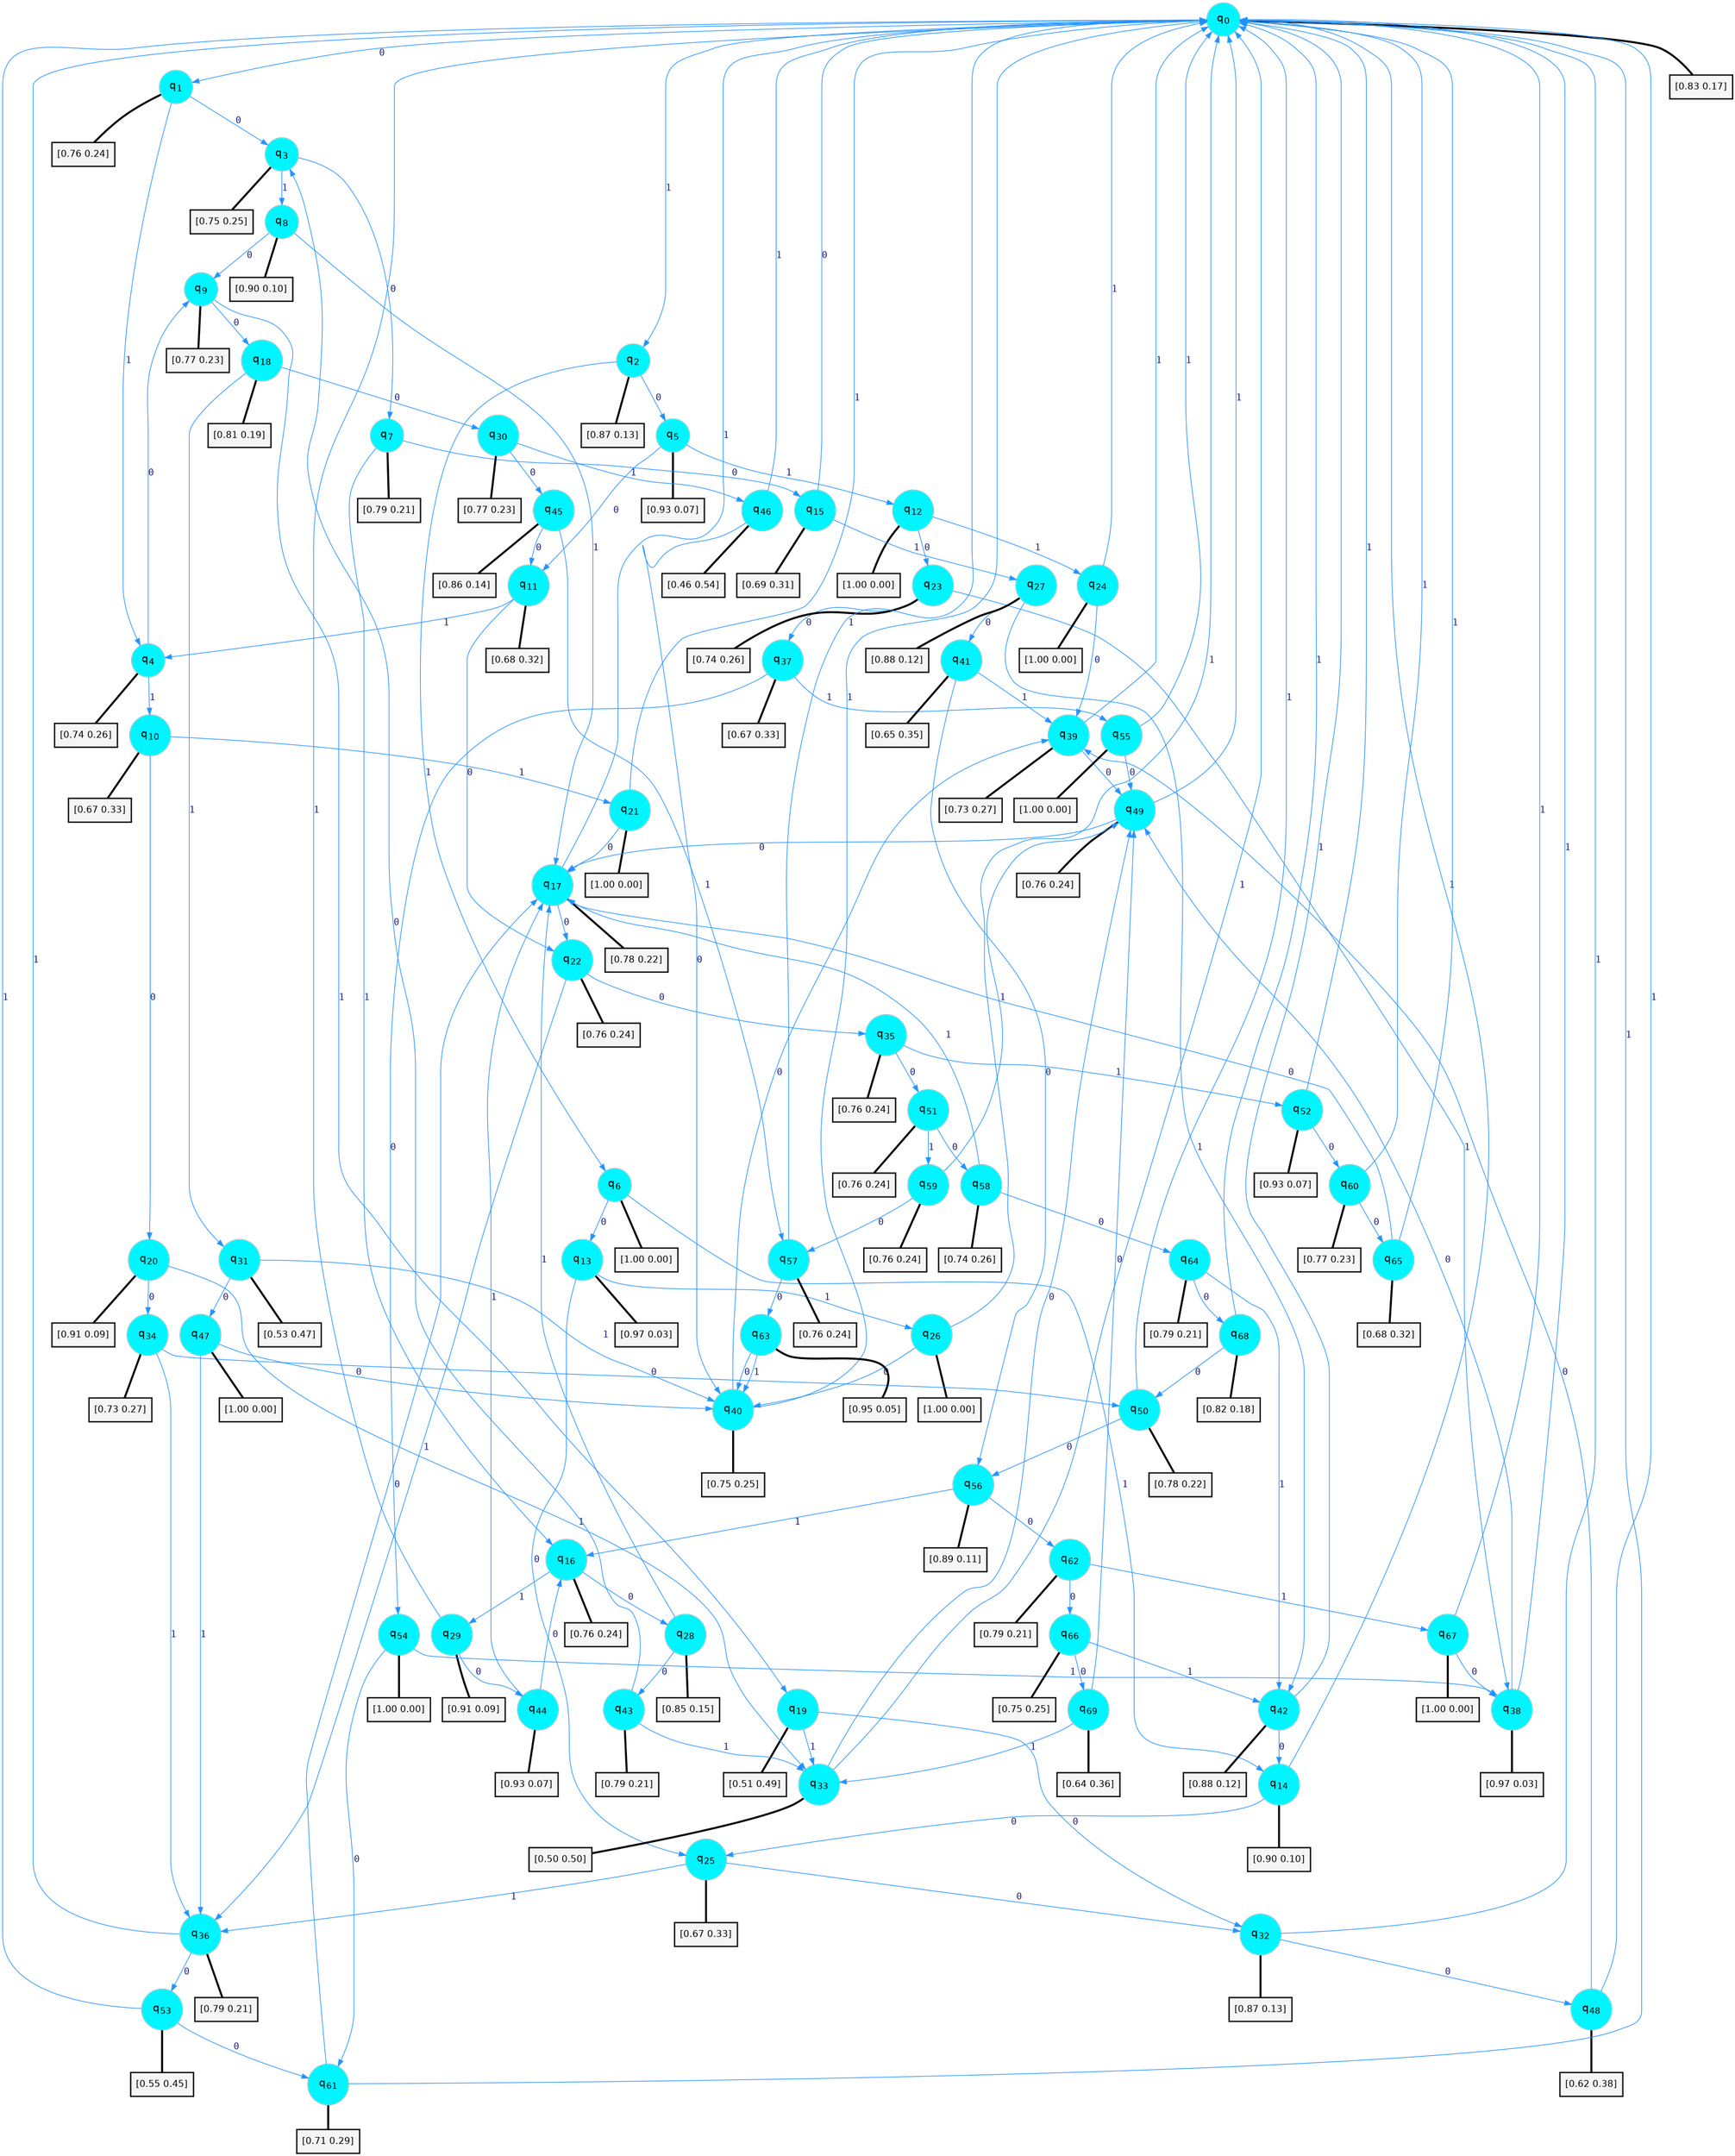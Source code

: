 digraph G {
graph [
bgcolor=transparent, dpi=300, rankdir=TD, size="40,25"];
node [
color=gray, fillcolor=turquoise1, fontcolor=black, fontname=Helvetica, fontsize=16, fontweight=bold, shape=circle, style=filled];
edge [
arrowsize=1, color=dodgerblue1, fontcolor=midnightblue, fontname=courier, fontweight=bold, penwidth=1, style=solid, weight=20];
0[label=<q<SUB>0</SUB>>];
1[label=<q<SUB>1</SUB>>];
2[label=<q<SUB>2</SUB>>];
3[label=<q<SUB>3</SUB>>];
4[label=<q<SUB>4</SUB>>];
5[label=<q<SUB>5</SUB>>];
6[label=<q<SUB>6</SUB>>];
7[label=<q<SUB>7</SUB>>];
8[label=<q<SUB>8</SUB>>];
9[label=<q<SUB>9</SUB>>];
10[label=<q<SUB>10</SUB>>];
11[label=<q<SUB>11</SUB>>];
12[label=<q<SUB>12</SUB>>];
13[label=<q<SUB>13</SUB>>];
14[label=<q<SUB>14</SUB>>];
15[label=<q<SUB>15</SUB>>];
16[label=<q<SUB>16</SUB>>];
17[label=<q<SUB>17</SUB>>];
18[label=<q<SUB>18</SUB>>];
19[label=<q<SUB>19</SUB>>];
20[label=<q<SUB>20</SUB>>];
21[label=<q<SUB>21</SUB>>];
22[label=<q<SUB>22</SUB>>];
23[label=<q<SUB>23</SUB>>];
24[label=<q<SUB>24</SUB>>];
25[label=<q<SUB>25</SUB>>];
26[label=<q<SUB>26</SUB>>];
27[label=<q<SUB>27</SUB>>];
28[label=<q<SUB>28</SUB>>];
29[label=<q<SUB>29</SUB>>];
30[label=<q<SUB>30</SUB>>];
31[label=<q<SUB>31</SUB>>];
32[label=<q<SUB>32</SUB>>];
33[label=<q<SUB>33</SUB>>];
34[label=<q<SUB>34</SUB>>];
35[label=<q<SUB>35</SUB>>];
36[label=<q<SUB>36</SUB>>];
37[label=<q<SUB>37</SUB>>];
38[label=<q<SUB>38</SUB>>];
39[label=<q<SUB>39</SUB>>];
40[label=<q<SUB>40</SUB>>];
41[label=<q<SUB>41</SUB>>];
42[label=<q<SUB>42</SUB>>];
43[label=<q<SUB>43</SUB>>];
44[label=<q<SUB>44</SUB>>];
45[label=<q<SUB>45</SUB>>];
46[label=<q<SUB>46</SUB>>];
47[label=<q<SUB>47</SUB>>];
48[label=<q<SUB>48</SUB>>];
49[label=<q<SUB>49</SUB>>];
50[label=<q<SUB>50</SUB>>];
51[label=<q<SUB>51</SUB>>];
52[label=<q<SUB>52</SUB>>];
53[label=<q<SUB>53</SUB>>];
54[label=<q<SUB>54</SUB>>];
55[label=<q<SUB>55</SUB>>];
56[label=<q<SUB>56</SUB>>];
57[label=<q<SUB>57</SUB>>];
58[label=<q<SUB>58</SUB>>];
59[label=<q<SUB>59</SUB>>];
60[label=<q<SUB>60</SUB>>];
61[label=<q<SUB>61</SUB>>];
62[label=<q<SUB>62</SUB>>];
63[label=<q<SUB>63</SUB>>];
64[label=<q<SUB>64</SUB>>];
65[label=<q<SUB>65</SUB>>];
66[label=<q<SUB>66</SUB>>];
67[label=<q<SUB>67</SUB>>];
68[label=<q<SUB>68</SUB>>];
69[label=<q<SUB>69</SUB>>];
70[label="[0.83 0.17]", shape=box,fontcolor=black, fontname=Helvetica, fontsize=14, penwidth=2, fillcolor=whitesmoke,color=black];
71[label="[0.76 0.24]", shape=box,fontcolor=black, fontname=Helvetica, fontsize=14, penwidth=2, fillcolor=whitesmoke,color=black];
72[label="[0.87 0.13]", shape=box,fontcolor=black, fontname=Helvetica, fontsize=14, penwidth=2, fillcolor=whitesmoke,color=black];
73[label="[0.75 0.25]", shape=box,fontcolor=black, fontname=Helvetica, fontsize=14, penwidth=2, fillcolor=whitesmoke,color=black];
74[label="[0.74 0.26]", shape=box,fontcolor=black, fontname=Helvetica, fontsize=14, penwidth=2, fillcolor=whitesmoke,color=black];
75[label="[0.93 0.07]", shape=box,fontcolor=black, fontname=Helvetica, fontsize=14, penwidth=2, fillcolor=whitesmoke,color=black];
76[label="[1.00 0.00]", shape=box,fontcolor=black, fontname=Helvetica, fontsize=14, penwidth=2, fillcolor=whitesmoke,color=black];
77[label="[0.79 0.21]", shape=box,fontcolor=black, fontname=Helvetica, fontsize=14, penwidth=2, fillcolor=whitesmoke,color=black];
78[label="[0.90 0.10]", shape=box,fontcolor=black, fontname=Helvetica, fontsize=14, penwidth=2, fillcolor=whitesmoke,color=black];
79[label="[0.77 0.23]", shape=box,fontcolor=black, fontname=Helvetica, fontsize=14, penwidth=2, fillcolor=whitesmoke,color=black];
80[label="[0.67 0.33]", shape=box,fontcolor=black, fontname=Helvetica, fontsize=14, penwidth=2, fillcolor=whitesmoke,color=black];
81[label="[0.68 0.32]", shape=box,fontcolor=black, fontname=Helvetica, fontsize=14, penwidth=2, fillcolor=whitesmoke,color=black];
82[label="[1.00 0.00]", shape=box,fontcolor=black, fontname=Helvetica, fontsize=14, penwidth=2, fillcolor=whitesmoke,color=black];
83[label="[0.97 0.03]", shape=box,fontcolor=black, fontname=Helvetica, fontsize=14, penwidth=2, fillcolor=whitesmoke,color=black];
84[label="[0.90 0.10]", shape=box,fontcolor=black, fontname=Helvetica, fontsize=14, penwidth=2, fillcolor=whitesmoke,color=black];
85[label="[0.69 0.31]", shape=box,fontcolor=black, fontname=Helvetica, fontsize=14, penwidth=2, fillcolor=whitesmoke,color=black];
86[label="[0.76 0.24]", shape=box,fontcolor=black, fontname=Helvetica, fontsize=14, penwidth=2, fillcolor=whitesmoke,color=black];
87[label="[0.78 0.22]", shape=box,fontcolor=black, fontname=Helvetica, fontsize=14, penwidth=2, fillcolor=whitesmoke,color=black];
88[label="[0.81 0.19]", shape=box,fontcolor=black, fontname=Helvetica, fontsize=14, penwidth=2, fillcolor=whitesmoke,color=black];
89[label="[0.51 0.49]", shape=box,fontcolor=black, fontname=Helvetica, fontsize=14, penwidth=2, fillcolor=whitesmoke,color=black];
90[label="[0.91 0.09]", shape=box,fontcolor=black, fontname=Helvetica, fontsize=14, penwidth=2, fillcolor=whitesmoke,color=black];
91[label="[1.00 0.00]", shape=box,fontcolor=black, fontname=Helvetica, fontsize=14, penwidth=2, fillcolor=whitesmoke,color=black];
92[label="[0.76 0.24]", shape=box,fontcolor=black, fontname=Helvetica, fontsize=14, penwidth=2, fillcolor=whitesmoke,color=black];
93[label="[0.74 0.26]", shape=box,fontcolor=black, fontname=Helvetica, fontsize=14, penwidth=2, fillcolor=whitesmoke,color=black];
94[label="[1.00 0.00]", shape=box,fontcolor=black, fontname=Helvetica, fontsize=14, penwidth=2, fillcolor=whitesmoke,color=black];
95[label="[0.67 0.33]", shape=box,fontcolor=black, fontname=Helvetica, fontsize=14, penwidth=2, fillcolor=whitesmoke,color=black];
96[label="[1.00 0.00]", shape=box,fontcolor=black, fontname=Helvetica, fontsize=14, penwidth=2, fillcolor=whitesmoke,color=black];
97[label="[0.88 0.12]", shape=box,fontcolor=black, fontname=Helvetica, fontsize=14, penwidth=2, fillcolor=whitesmoke,color=black];
98[label="[0.85 0.15]", shape=box,fontcolor=black, fontname=Helvetica, fontsize=14, penwidth=2, fillcolor=whitesmoke,color=black];
99[label="[0.91 0.09]", shape=box,fontcolor=black, fontname=Helvetica, fontsize=14, penwidth=2, fillcolor=whitesmoke,color=black];
100[label="[0.77 0.23]", shape=box,fontcolor=black, fontname=Helvetica, fontsize=14, penwidth=2, fillcolor=whitesmoke,color=black];
101[label="[0.53 0.47]", shape=box,fontcolor=black, fontname=Helvetica, fontsize=14, penwidth=2, fillcolor=whitesmoke,color=black];
102[label="[0.87 0.13]", shape=box,fontcolor=black, fontname=Helvetica, fontsize=14, penwidth=2, fillcolor=whitesmoke,color=black];
103[label="[0.50 0.50]", shape=box,fontcolor=black, fontname=Helvetica, fontsize=14, penwidth=2, fillcolor=whitesmoke,color=black];
104[label="[0.73 0.27]", shape=box,fontcolor=black, fontname=Helvetica, fontsize=14, penwidth=2, fillcolor=whitesmoke,color=black];
105[label="[0.76 0.24]", shape=box,fontcolor=black, fontname=Helvetica, fontsize=14, penwidth=2, fillcolor=whitesmoke,color=black];
106[label="[0.79 0.21]", shape=box,fontcolor=black, fontname=Helvetica, fontsize=14, penwidth=2, fillcolor=whitesmoke,color=black];
107[label="[0.67 0.33]", shape=box,fontcolor=black, fontname=Helvetica, fontsize=14, penwidth=2, fillcolor=whitesmoke,color=black];
108[label="[0.97 0.03]", shape=box,fontcolor=black, fontname=Helvetica, fontsize=14, penwidth=2, fillcolor=whitesmoke,color=black];
109[label="[0.73 0.27]", shape=box,fontcolor=black, fontname=Helvetica, fontsize=14, penwidth=2, fillcolor=whitesmoke,color=black];
110[label="[0.75 0.25]", shape=box,fontcolor=black, fontname=Helvetica, fontsize=14, penwidth=2, fillcolor=whitesmoke,color=black];
111[label="[0.65 0.35]", shape=box,fontcolor=black, fontname=Helvetica, fontsize=14, penwidth=2, fillcolor=whitesmoke,color=black];
112[label="[0.88 0.12]", shape=box,fontcolor=black, fontname=Helvetica, fontsize=14, penwidth=2, fillcolor=whitesmoke,color=black];
113[label="[0.79 0.21]", shape=box,fontcolor=black, fontname=Helvetica, fontsize=14, penwidth=2, fillcolor=whitesmoke,color=black];
114[label="[0.93 0.07]", shape=box,fontcolor=black, fontname=Helvetica, fontsize=14, penwidth=2, fillcolor=whitesmoke,color=black];
115[label="[0.86 0.14]", shape=box,fontcolor=black, fontname=Helvetica, fontsize=14, penwidth=2, fillcolor=whitesmoke,color=black];
116[label="[0.46 0.54]", shape=box,fontcolor=black, fontname=Helvetica, fontsize=14, penwidth=2, fillcolor=whitesmoke,color=black];
117[label="[1.00 0.00]", shape=box,fontcolor=black, fontname=Helvetica, fontsize=14, penwidth=2, fillcolor=whitesmoke,color=black];
118[label="[0.62 0.38]", shape=box,fontcolor=black, fontname=Helvetica, fontsize=14, penwidth=2, fillcolor=whitesmoke,color=black];
119[label="[0.76 0.24]", shape=box,fontcolor=black, fontname=Helvetica, fontsize=14, penwidth=2, fillcolor=whitesmoke,color=black];
120[label="[0.78 0.22]", shape=box,fontcolor=black, fontname=Helvetica, fontsize=14, penwidth=2, fillcolor=whitesmoke,color=black];
121[label="[0.76 0.24]", shape=box,fontcolor=black, fontname=Helvetica, fontsize=14, penwidth=2, fillcolor=whitesmoke,color=black];
122[label="[0.93 0.07]", shape=box,fontcolor=black, fontname=Helvetica, fontsize=14, penwidth=2, fillcolor=whitesmoke,color=black];
123[label="[0.55 0.45]", shape=box,fontcolor=black, fontname=Helvetica, fontsize=14, penwidth=2, fillcolor=whitesmoke,color=black];
124[label="[1.00 0.00]", shape=box,fontcolor=black, fontname=Helvetica, fontsize=14, penwidth=2, fillcolor=whitesmoke,color=black];
125[label="[1.00 0.00]", shape=box,fontcolor=black, fontname=Helvetica, fontsize=14, penwidth=2, fillcolor=whitesmoke,color=black];
126[label="[0.89 0.11]", shape=box,fontcolor=black, fontname=Helvetica, fontsize=14, penwidth=2, fillcolor=whitesmoke,color=black];
127[label="[0.76 0.24]", shape=box,fontcolor=black, fontname=Helvetica, fontsize=14, penwidth=2, fillcolor=whitesmoke,color=black];
128[label="[0.74 0.26]", shape=box,fontcolor=black, fontname=Helvetica, fontsize=14, penwidth=2, fillcolor=whitesmoke,color=black];
129[label="[0.76 0.24]", shape=box,fontcolor=black, fontname=Helvetica, fontsize=14, penwidth=2, fillcolor=whitesmoke,color=black];
130[label="[0.77 0.23]", shape=box,fontcolor=black, fontname=Helvetica, fontsize=14, penwidth=2, fillcolor=whitesmoke,color=black];
131[label="[0.71 0.29]", shape=box,fontcolor=black, fontname=Helvetica, fontsize=14, penwidth=2, fillcolor=whitesmoke,color=black];
132[label="[0.79 0.21]", shape=box,fontcolor=black, fontname=Helvetica, fontsize=14, penwidth=2, fillcolor=whitesmoke,color=black];
133[label="[0.95 0.05]", shape=box,fontcolor=black, fontname=Helvetica, fontsize=14, penwidth=2, fillcolor=whitesmoke,color=black];
134[label="[0.79 0.21]", shape=box,fontcolor=black, fontname=Helvetica, fontsize=14, penwidth=2, fillcolor=whitesmoke,color=black];
135[label="[0.68 0.32]", shape=box,fontcolor=black, fontname=Helvetica, fontsize=14, penwidth=2, fillcolor=whitesmoke,color=black];
136[label="[0.75 0.25]", shape=box,fontcolor=black, fontname=Helvetica, fontsize=14, penwidth=2, fillcolor=whitesmoke,color=black];
137[label="[1.00 0.00]", shape=box,fontcolor=black, fontname=Helvetica, fontsize=14, penwidth=2, fillcolor=whitesmoke,color=black];
138[label="[0.82 0.18]", shape=box,fontcolor=black, fontname=Helvetica, fontsize=14, penwidth=2, fillcolor=whitesmoke,color=black];
139[label="[0.64 0.36]", shape=box,fontcolor=black, fontname=Helvetica, fontsize=14, penwidth=2, fillcolor=whitesmoke,color=black];
0->1 [label=0];
0->2 [label=1];
0->70 [arrowhead=none, penwidth=3,color=black];
1->3 [label=0];
1->4 [label=1];
1->71 [arrowhead=none, penwidth=3,color=black];
2->5 [label=0];
2->6 [label=1];
2->72 [arrowhead=none, penwidth=3,color=black];
3->7 [label=0];
3->8 [label=1];
3->73 [arrowhead=none, penwidth=3,color=black];
4->9 [label=0];
4->10 [label=1];
4->74 [arrowhead=none, penwidth=3,color=black];
5->11 [label=0];
5->12 [label=1];
5->75 [arrowhead=none, penwidth=3,color=black];
6->13 [label=0];
6->14 [label=1];
6->76 [arrowhead=none, penwidth=3,color=black];
7->15 [label=0];
7->16 [label=1];
7->77 [arrowhead=none, penwidth=3,color=black];
8->9 [label=0];
8->17 [label=1];
8->78 [arrowhead=none, penwidth=3,color=black];
9->18 [label=0];
9->19 [label=1];
9->79 [arrowhead=none, penwidth=3,color=black];
10->20 [label=0];
10->21 [label=1];
10->80 [arrowhead=none, penwidth=3,color=black];
11->22 [label=0];
11->4 [label=1];
11->81 [arrowhead=none, penwidth=3,color=black];
12->23 [label=0];
12->24 [label=1];
12->82 [arrowhead=none, penwidth=3,color=black];
13->25 [label=0];
13->26 [label=1];
13->83 [arrowhead=none, penwidth=3,color=black];
14->25 [label=0];
14->0 [label=1];
14->84 [arrowhead=none, penwidth=3,color=black];
15->0 [label=0];
15->27 [label=1];
15->85 [arrowhead=none, penwidth=3,color=black];
16->28 [label=0];
16->29 [label=1];
16->86 [arrowhead=none, penwidth=3,color=black];
17->22 [label=0];
17->0 [label=1];
17->87 [arrowhead=none, penwidth=3,color=black];
18->30 [label=0];
18->31 [label=1];
18->88 [arrowhead=none, penwidth=3,color=black];
19->32 [label=0];
19->33 [label=1];
19->89 [arrowhead=none, penwidth=3,color=black];
20->34 [label=0];
20->33 [label=1];
20->90 [arrowhead=none, penwidth=3,color=black];
21->17 [label=0];
21->0 [label=1];
21->91 [arrowhead=none, penwidth=3,color=black];
22->35 [label=0];
22->36 [label=1];
22->92 [arrowhead=none, penwidth=3,color=black];
23->37 [label=0];
23->38 [label=1];
23->93 [arrowhead=none, penwidth=3,color=black];
24->39 [label=0];
24->0 [label=1];
24->94 [arrowhead=none, penwidth=3,color=black];
25->32 [label=0];
25->36 [label=1];
25->95 [arrowhead=none, penwidth=3,color=black];
26->40 [label=0];
26->0 [label=1];
26->96 [arrowhead=none, penwidth=3,color=black];
27->41 [label=0];
27->42 [label=1];
27->97 [arrowhead=none, penwidth=3,color=black];
28->43 [label=0];
28->17 [label=1];
28->98 [arrowhead=none, penwidth=3,color=black];
29->44 [label=0];
29->0 [label=1];
29->99 [arrowhead=none, penwidth=3,color=black];
30->45 [label=0];
30->46 [label=1];
30->100 [arrowhead=none, penwidth=3,color=black];
31->47 [label=0];
31->40 [label=1];
31->101 [arrowhead=none, penwidth=3,color=black];
32->48 [label=0];
32->0 [label=1];
32->102 [arrowhead=none, penwidth=3,color=black];
33->49 [label=0];
33->0 [label=1];
33->103 [arrowhead=none, penwidth=3,color=black];
34->50 [label=0];
34->36 [label=1];
34->104 [arrowhead=none, penwidth=3,color=black];
35->51 [label=0];
35->52 [label=1];
35->105 [arrowhead=none, penwidth=3,color=black];
36->53 [label=0];
36->0 [label=1];
36->106 [arrowhead=none, penwidth=3,color=black];
37->54 [label=0];
37->55 [label=1];
37->107 [arrowhead=none, penwidth=3,color=black];
38->49 [label=0];
38->0 [label=1];
38->108 [arrowhead=none, penwidth=3,color=black];
39->49 [label=0];
39->0 [label=1];
39->109 [arrowhead=none, penwidth=3,color=black];
40->39 [label=0];
40->0 [label=1];
40->110 [arrowhead=none, penwidth=3,color=black];
41->56 [label=0];
41->39 [label=1];
41->111 [arrowhead=none, penwidth=3,color=black];
42->14 [label=0];
42->0 [label=1];
42->112 [arrowhead=none, penwidth=3,color=black];
43->3 [label=0];
43->33 [label=1];
43->113 [arrowhead=none, penwidth=3,color=black];
44->16 [label=0];
44->17 [label=1];
44->114 [arrowhead=none, penwidth=3,color=black];
45->11 [label=0];
45->57 [label=1];
45->115 [arrowhead=none, penwidth=3,color=black];
46->40 [label=0];
46->0 [label=1];
46->116 [arrowhead=none, penwidth=3,color=black];
47->40 [label=0];
47->36 [label=1];
47->117 [arrowhead=none, penwidth=3,color=black];
48->39 [label=0];
48->0 [label=1];
48->118 [arrowhead=none, penwidth=3,color=black];
49->17 [label=0];
49->0 [label=1];
49->119 [arrowhead=none, penwidth=3,color=black];
50->56 [label=0];
50->0 [label=1];
50->120 [arrowhead=none, penwidth=3,color=black];
51->58 [label=0];
51->59 [label=1];
51->121 [arrowhead=none, penwidth=3,color=black];
52->60 [label=0];
52->0 [label=1];
52->122 [arrowhead=none, penwidth=3,color=black];
53->61 [label=0];
53->0 [label=1];
53->123 [arrowhead=none, penwidth=3,color=black];
54->61 [label=0];
54->38 [label=1];
54->124 [arrowhead=none, penwidth=3,color=black];
55->49 [label=0];
55->0 [label=1];
55->125 [arrowhead=none, penwidth=3,color=black];
56->62 [label=0];
56->16 [label=1];
56->126 [arrowhead=none, penwidth=3,color=black];
57->63 [label=0];
57->0 [label=1];
57->127 [arrowhead=none, penwidth=3,color=black];
58->64 [label=0];
58->17 [label=1];
58->128 [arrowhead=none, penwidth=3,color=black];
59->57 [label=0];
59->49 [label=1];
59->129 [arrowhead=none, penwidth=3,color=black];
60->65 [label=0];
60->0 [label=1];
60->130 [arrowhead=none, penwidth=3,color=black];
61->17 [label=0];
61->0 [label=1];
61->131 [arrowhead=none, penwidth=3,color=black];
62->66 [label=0];
62->67 [label=1];
62->132 [arrowhead=none, penwidth=3,color=black];
63->40 [label=0];
63->40 [label=1];
63->133 [arrowhead=none, penwidth=3,color=black];
64->68 [label=0];
64->42 [label=1];
64->134 [arrowhead=none, penwidth=3,color=black];
65->17 [label=0];
65->0 [label=1];
65->135 [arrowhead=none, penwidth=3,color=black];
66->69 [label=0];
66->42 [label=1];
66->136 [arrowhead=none, penwidth=3,color=black];
67->38 [label=0];
67->0 [label=1];
67->137 [arrowhead=none, penwidth=3,color=black];
68->50 [label=0];
68->0 [label=1];
68->138 [arrowhead=none, penwidth=3,color=black];
69->49 [label=0];
69->33 [label=1];
69->139 [arrowhead=none, penwidth=3,color=black];
}
